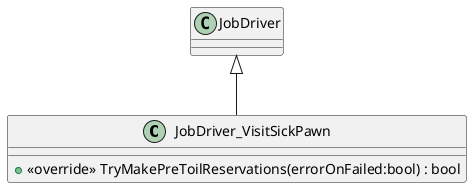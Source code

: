 @startuml
class JobDriver_VisitSickPawn {
    + <<override>> TryMakePreToilReservations(errorOnFailed:bool) : bool
}
JobDriver <|-- JobDriver_VisitSickPawn
@enduml
